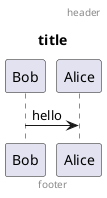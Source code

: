 {
  "sha1": "bcnh7gwgiiteza70ye4kju50vgt22jt",
  "insertion": {
    "when": "2024-05-30T20:48:22.062Z",
    "url": "http://wiki.plantuml.net/site/style-evolution",
    "user": "plantuml@gmail.com"
  }
}
@startuml
!pragma teoz true
title title
Bob -> Alice : hello
footer footer
header header
@enduml
